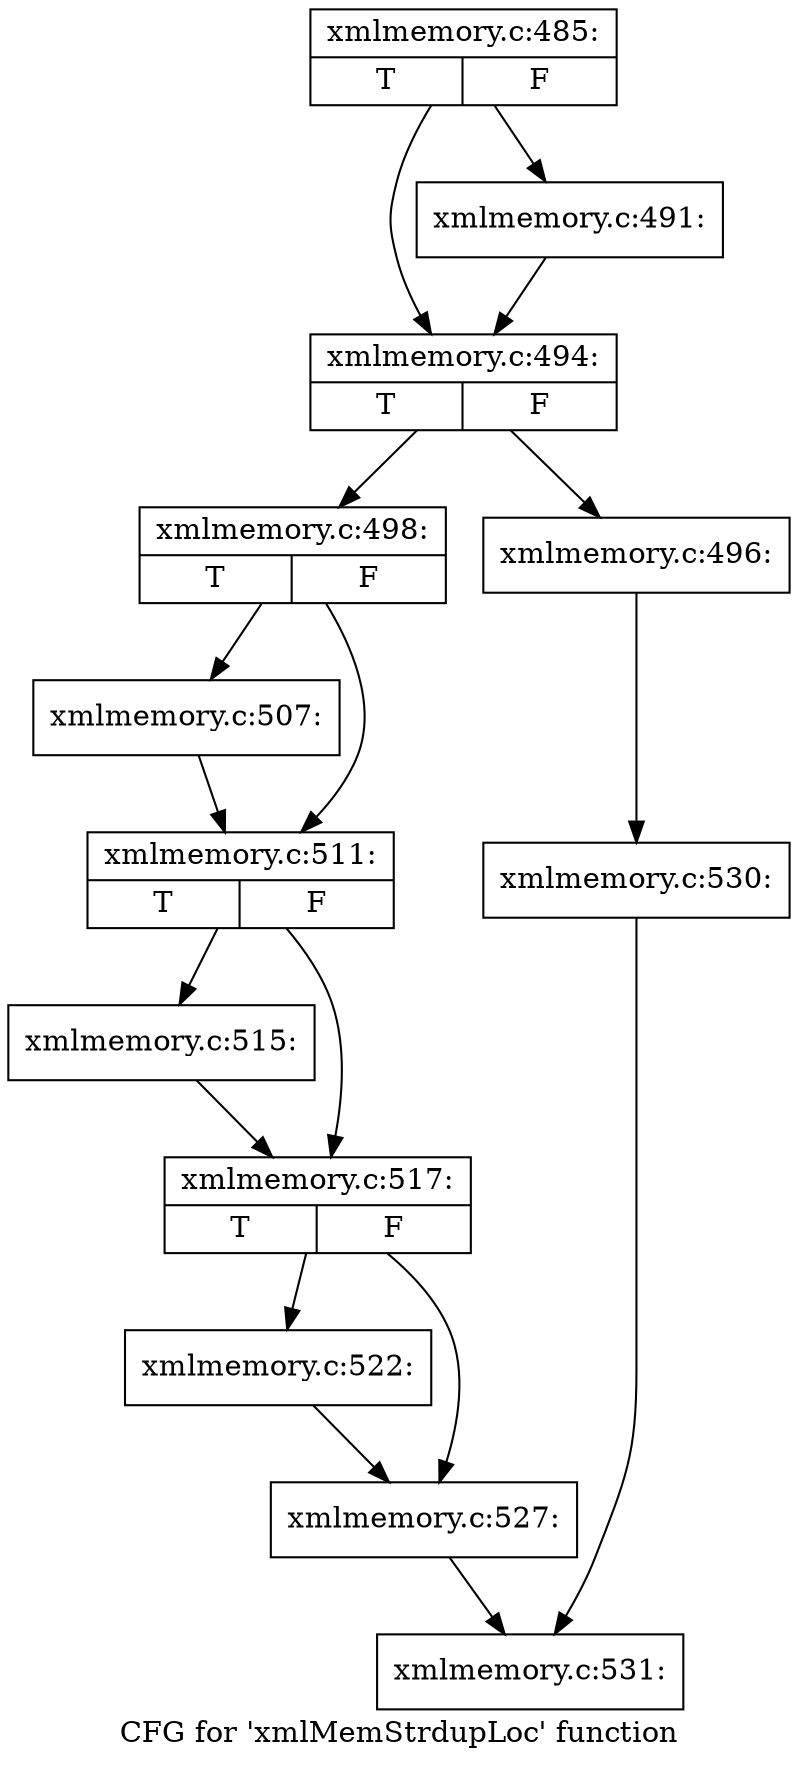 digraph "CFG for 'xmlMemStrdupLoc' function" {
	label="CFG for 'xmlMemStrdupLoc' function";

	Node0x4b59210 [shape=record,label="{xmlmemory.c:485:|{<s0>T|<s1>F}}"];
	Node0x4b59210 -> Node0x4b61150;
	Node0x4b59210 -> Node0x4b60d80;
	Node0x4b60d80 [shape=record,label="{xmlmemory.c:491:}"];
	Node0x4b60d80 -> Node0x4b61150;
	Node0x4b61150 [shape=record,label="{xmlmemory.c:494:|{<s0>T|<s1>F}}"];
	Node0x4b61150 -> Node0x4b61710;
	Node0x4b61150 -> Node0x4b616c0;
	Node0x4b616c0 [shape=record,label="{xmlmemory.c:496:}"];
	Node0x4b616c0 -> Node0x4b605c0;
	Node0x4b61710 [shape=record,label="{xmlmemory.c:498:|{<s0>T|<s1>F}}"];
	Node0x4b61710 -> Node0x4b63550;
	Node0x4b61710 -> Node0x4b635a0;
	Node0x4b63550 [shape=record,label="{xmlmemory.c:507:}"];
	Node0x4b63550 -> Node0x4b635a0;
	Node0x4b635a0 [shape=record,label="{xmlmemory.c:511:|{<s0>T|<s1>F}}"];
	Node0x4b635a0 -> Node0x4b63ed0;
	Node0x4b635a0 -> Node0x4b63f20;
	Node0x4b63ed0 [shape=record,label="{xmlmemory.c:515:}"];
	Node0x4b63ed0 -> Node0x4b63f20;
	Node0x4b63f20 [shape=record,label="{xmlmemory.c:517:|{<s0>T|<s1>F}}"];
	Node0x4b63f20 -> Node0x4b64d30;
	Node0x4b63f20 -> Node0x4b650b0;
	Node0x4b64d30 [shape=record,label="{xmlmemory.c:522:}"];
	Node0x4b64d30 -> Node0x4b650b0;
	Node0x4b650b0 [shape=record,label="{xmlmemory.c:527:}"];
	Node0x4b650b0 -> Node0x4b594f0;
	Node0x4b605c0 [shape=record,label="{xmlmemory.c:530:}"];
	Node0x4b605c0 -> Node0x4b594f0;
	Node0x4b594f0 [shape=record,label="{xmlmemory.c:531:}"];
}
